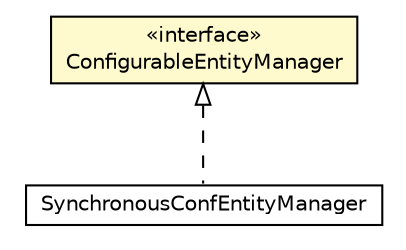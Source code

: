 #!/usr/local/bin/dot
#
# Class diagram 
# Generated by UMLGraph version R5_6-24-gf6e263 (http://www.umlgraph.org/)
#

digraph G {
	edge [fontname="Helvetica",fontsize=10,labelfontname="Helvetica",labelfontsize=10];
	node [fontname="Helvetica",fontsize=10,shape=plaintext];
	nodesep=0.25;
	ranksep=0.5;
	// org.universAAL.middleware.managers.api.ConfigurationEditor.ConfigurableEntityManager
	c127423 [label=<<table title="org.universAAL.middleware.managers.api.ConfigurationEditor.ConfigurableEntityManager" border="0" cellborder="1" cellspacing="0" cellpadding="2" port="p" bgcolor="lemonChiffon" href="./ConfigurationEditor.ConfigurableEntityManager.html">
		<tr><td><table border="0" cellspacing="0" cellpadding="1">
<tr><td align="center" balign="center"> &#171;interface&#187; </td></tr>
<tr><td align="center" balign="center"> ConfigurableEntityManager </td></tr>
		</table></td></tr>
		</table>>, URL="./ConfigurationEditor.ConfigurableEntityManager.html", fontname="Helvetica", fontcolor="black", fontsize=10.0];
	// org.universAAL.middleware.managers.configuration.core.impl.secondaryManagers.SynchronousConfEntityManager
	c127471 [label=<<table title="org.universAAL.middleware.managers.configuration.core.impl.secondaryManagers.SynchronousConfEntityManager" border="0" cellborder="1" cellspacing="0" cellpadding="2" port="p" href="../configuration/core/impl/secondaryManagers/SynchronousConfEntityManager.html">
		<tr><td><table border="0" cellspacing="0" cellpadding="1">
<tr><td align="center" balign="center"> SynchronousConfEntityManager </td></tr>
		</table></td></tr>
		</table>>, URL="../configuration/core/impl/secondaryManagers/SynchronousConfEntityManager.html", fontname="Helvetica", fontcolor="black", fontsize=10.0];
	//org.universAAL.middleware.managers.configuration.core.impl.secondaryManagers.SynchronousConfEntityManager implements org.universAAL.middleware.managers.api.ConfigurationEditor.ConfigurableEntityManager
	c127423:p -> c127471:p [dir=back,arrowtail=empty,style=dashed];
}

